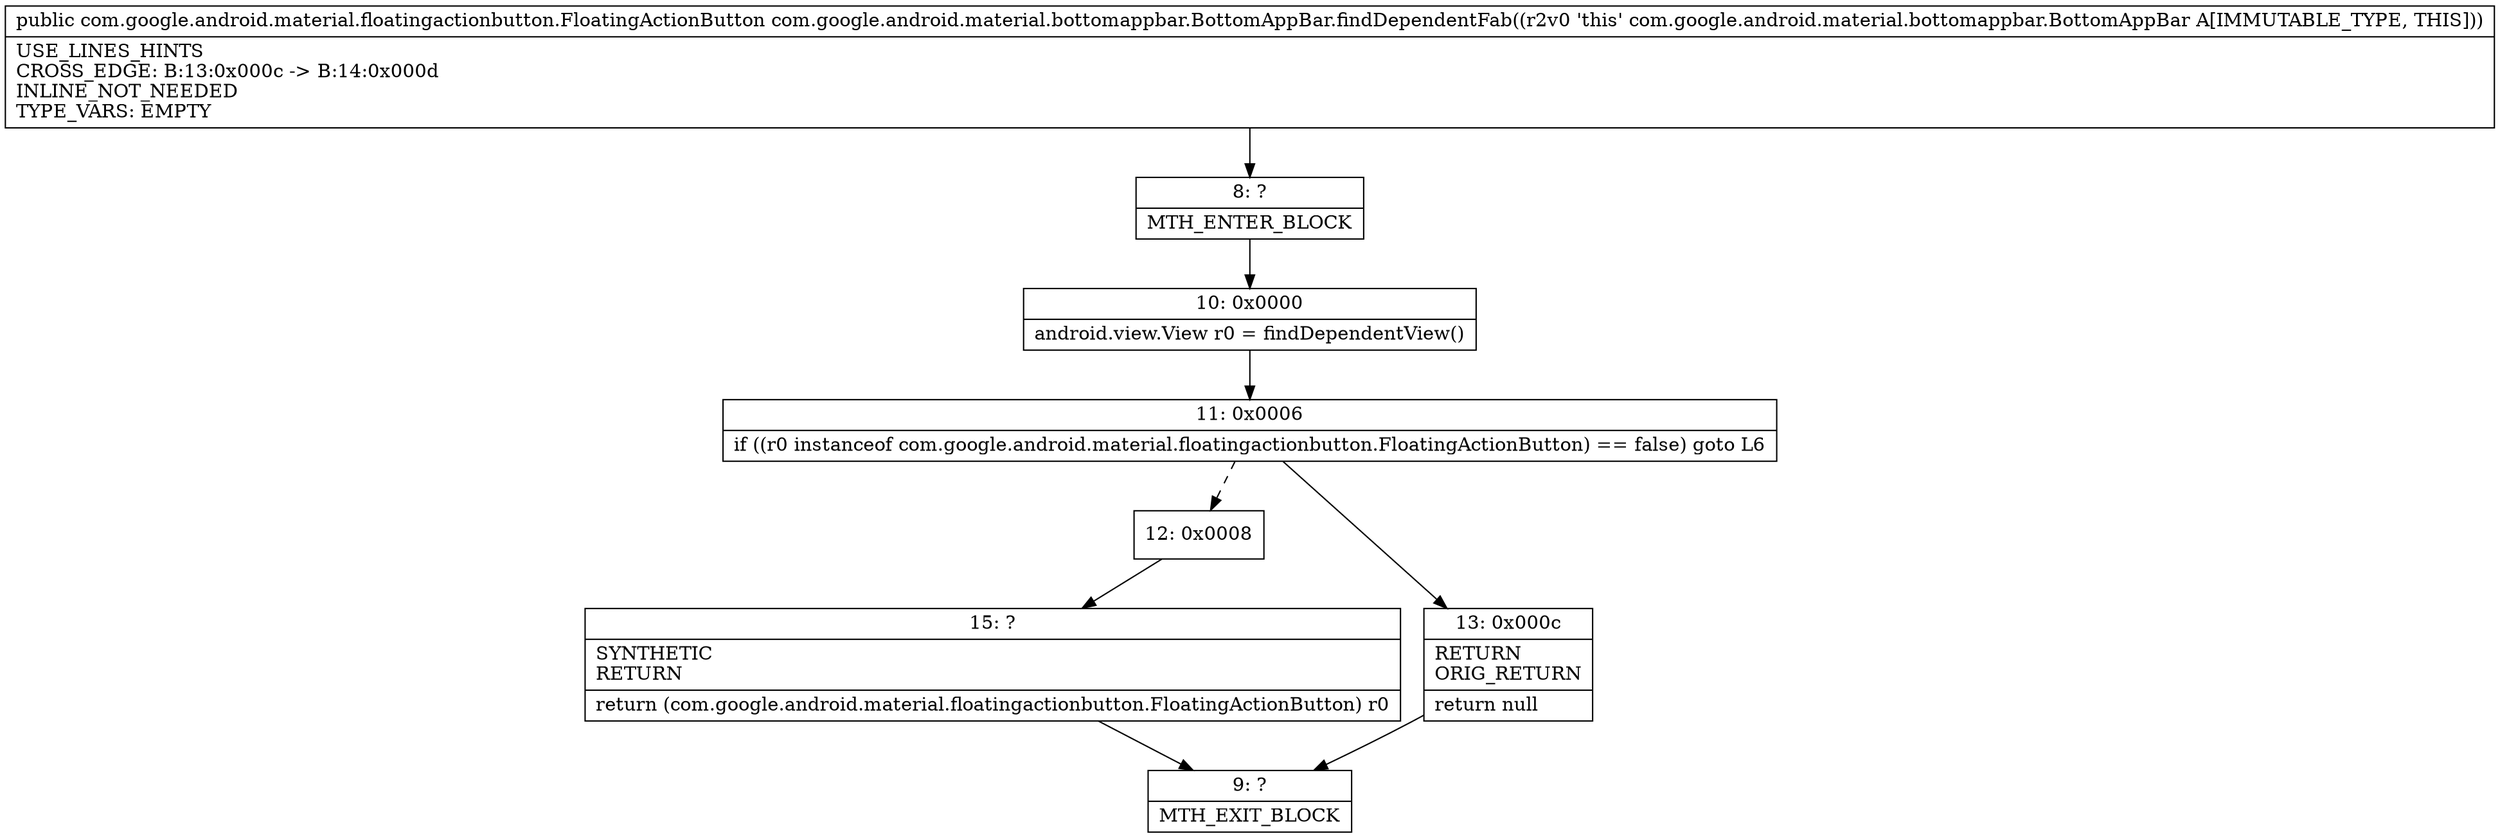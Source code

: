 digraph "CFG forcom.google.android.material.bottomappbar.BottomAppBar.findDependentFab()Lcom\/google\/android\/material\/floatingactionbutton\/FloatingActionButton;" {
Node_8 [shape=record,label="{8\:\ ?|MTH_ENTER_BLOCK\l}"];
Node_10 [shape=record,label="{10\:\ 0x0000|android.view.View r0 = findDependentView()\l}"];
Node_11 [shape=record,label="{11\:\ 0x0006|if ((r0 instanceof com.google.android.material.floatingactionbutton.FloatingActionButton) == false) goto L6\l}"];
Node_12 [shape=record,label="{12\:\ 0x0008}"];
Node_15 [shape=record,label="{15\:\ ?|SYNTHETIC\lRETURN\l|return (com.google.android.material.floatingactionbutton.FloatingActionButton) r0\l}"];
Node_9 [shape=record,label="{9\:\ ?|MTH_EXIT_BLOCK\l}"];
Node_13 [shape=record,label="{13\:\ 0x000c|RETURN\lORIG_RETURN\l|return null\l}"];
MethodNode[shape=record,label="{public com.google.android.material.floatingactionbutton.FloatingActionButton com.google.android.material.bottomappbar.BottomAppBar.findDependentFab((r2v0 'this' com.google.android.material.bottomappbar.BottomAppBar A[IMMUTABLE_TYPE, THIS]))  | USE_LINES_HINTS\lCROSS_EDGE: B:13:0x000c \-\> B:14:0x000d\lINLINE_NOT_NEEDED\lTYPE_VARS: EMPTY\l}"];
MethodNode -> Node_8;Node_8 -> Node_10;
Node_10 -> Node_11;
Node_11 -> Node_12[style=dashed];
Node_11 -> Node_13;
Node_12 -> Node_15;
Node_15 -> Node_9;
Node_13 -> Node_9;
}

